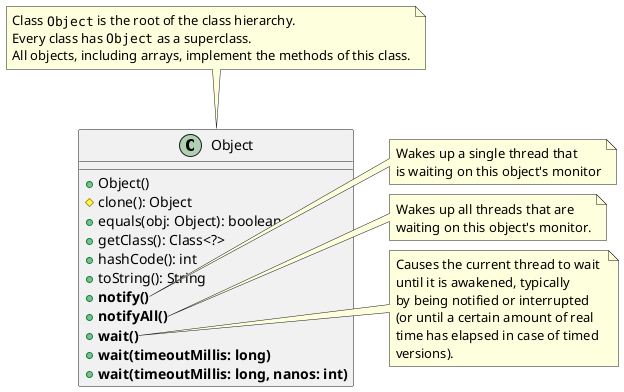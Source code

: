 @startuml object-class

class Object {
    +Object()
    #clone(): Object
    +equals(obj: Object): boolean
    +getClass(): Class<?>
    +hashCode(): int
    +toString(): String
    +**notify()**
    +**notifyAll()**
    +**wait()**
    +**wait(timeoutMillis: long)**
    +**wait(timeoutMillis: long, nanos: int)**
}

note top of Object
    Class ""Object"" is the root of the class hierarchy.
    Every class has ""Object"" as a superclass. 
    All objects, including arrays, implement the methods of this class.
end note

note right of Object::notify()
    Wakes up a single thread that 
    is waiting on this object's monitor
end note

note right of Object::notifyAll()
    Wakes up all threads that are 
    waiting on this object's monitor.
end note

note right of Object::wait()
    Causes the current thread to wait 
    until it is awakened, typically 
    by being notified or interrupted 
    (or until a certain amount of real
    time has elapsed in case of timed 
    versions).
end note

@enduml